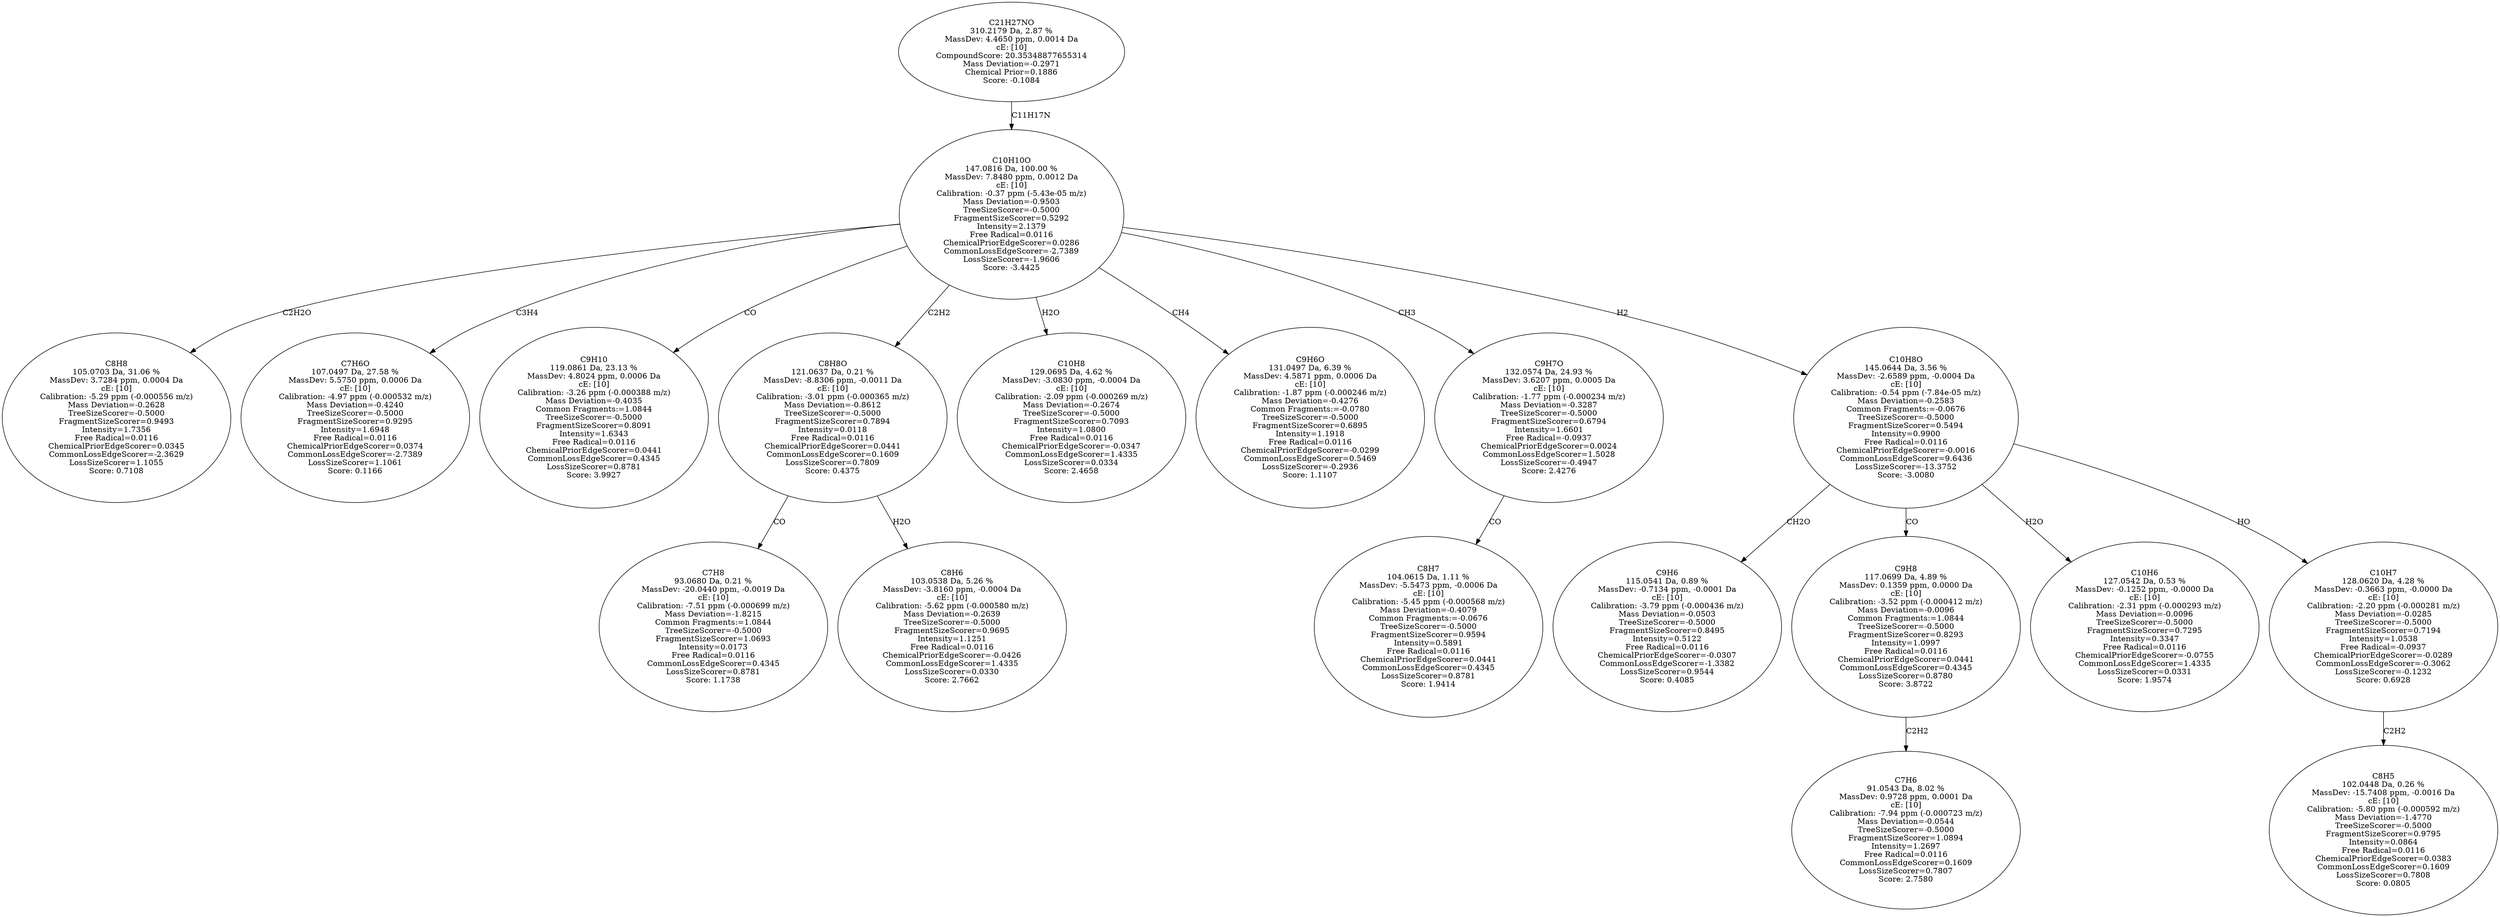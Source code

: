 strict digraph {
v1 [label="C8H8\n105.0703 Da, 31.06 %\nMassDev: 3.7284 ppm, 0.0004 Da\ncE: [10]\nCalibration: -5.29 ppm (-0.000556 m/z)\nMass Deviation=-0.2628\nTreeSizeScorer=-0.5000\nFragmentSizeScorer=0.9493\nIntensity=1.7356\nFree Radical=0.0116\nChemicalPriorEdgeScorer=0.0345\nCommonLossEdgeScorer=-2.3629\nLossSizeScorer=1.1055\nScore: 0.7108"];
v2 [label="C7H6O\n107.0497 Da, 27.58 %\nMassDev: 5.5750 ppm, 0.0006 Da\ncE: [10]\nCalibration: -4.97 ppm (-0.000532 m/z)\nMass Deviation=-0.4240\nTreeSizeScorer=-0.5000\nFragmentSizeScorer=0.9295\nIntensity=1.6948\nFree Radical=0.0116\nChemicalPriorEdgeScorer=0.0374\nCommonLossEdgeScorer=-2.7389\nLossSizeScorer=1.1061\nScore: 0.1166"];
v3 [label="C9H10\n119.0861 Da, 23.13 %\nMassDev: 4.8024 ppm, 0.0006 Da\ncE: [10]\nCalibration: -3.26 ppm (-0.000388 m/z)\nMass Deviation=-0.4035\nCommon Fragments:=1.0844\nTreeSizeScorer=-0.5000\nFragmentSizeScorer=0.8091\nIntensity=1.6343\nFree Radical=0.0116\nChemicalPriorEdgeScorer=0.0441\nCommonLossEdgeScorer=0.4345\nLossSizeScorer=0.8781\nScore: 3.9927"];
v4 [label="C7H8\n93.0680 Da, 0.21 %\nMassDev: -20.0440 ppm, -0.0019 Da\ncE: [10]\nCalibration: -7.51 ppm (-0.000699 m/z)\nMass Deviation=-1.8215\nCommon Fragments:=1.0844\nTreeSizeScorer=-0.5000\nFragmentSizeScorer=1.0693\nIntensity=0.0173\nFree Radical=0.0116\nCommonLossEdgeScorer=0.4345\nLossSizeScorer=0.8781\nScore: 1.1738"];
v5 [label="C8H6\n103.0538 Da, 5.26 %\nMassDev: -3.8160 ppm, -0.0004 Da\ncE: [10]\nCalibration: -5.62 ppm (-0.000580 m/z)\nMass Deviation=-0.2639\nTreeSizeScorer=-0.5000\nFragmentSizeScorer=0.9695\nIntensity=1.1251\nFree Radical=0.0116\nChemicalPriorEdgeScorer=-0.0426\nCommonLossEdgeScorer=1.4335\nLossSizeScorer=0.0330\nScore: 2.7662"];
v6 [label="C8H8O\n121.0637 Da, 0.21 %\nMassDev: -8.8306 ppm, -0.0011 Da\ncE: [10]\nCalibration: -3.01 ppm (-0.000365 m/z)\nMass Deviation=-0.8612\nTreeSizeScorer=-0.5000\nFragmentSizeScorer=0.7894\nIntensity=0.0118\nFree Radical=0.0116\nChemicalPriorEdgeScorer=0.0441\nCommonLossEdgeScorer=0.1609\nLossSizeScorer=0.7809\nScore: 0.4375"];
v7 [label="C10H8\n129.0695 Da, 4.62 %\nMassDev: -3.0830 ppm, -0.0004 Da\ncE: [10]\nCalibration: -2.09 ppm (-0.000269 m/z)\nMass Deviation=-0.2674\nTreeSizeScorer=-0.5000\nFragmentSizeScorer=0.7093\nIntensity=1.0800\nFree Radical=0.0116\nChemicalPriorEdgeScorer=-0.0347\nCommonLossEdgeScorer=1.4335\nLossSizeScorer=0.0334\nScore: 2.4658"];
v8 [label="C9H6O\n131.0497 Da, 6.39 %\nMassDev: 4.5871 ppm, 0.0006 Da\ncE: [10]\nCalibration: -1.87 ppm (-0.000246 m/z)\nMass Deviation=-0.4276\nCommon Fragments:=-0.0780\nTreeSizeScorer=-0.5000\nFragmentSizeScorer=0.6895\nIntensity=1.1918\nFree Radical=0.0116\nChemicalPriorEdgeScorer=-0.0299\nCommonLossEdgeScorer=0.5469\nLossSizeScorer=-0.2936\nScore: 1.1107"];
v9 [label="C8H7\n104.0615 Da, 1.11 %\nMassDev: -5.5473 ppm, -0.0006 Da\ncE: [10]\nCalibration: -5.45 ppm (-0.000568 m/z)\nMass Deviation=-0.4079\nCommon Fragments:=-0.0676\nTreeSizeScorer=-0.5000\nFragmentSizeScorer=0.9594\nIntensity=0.5891\nFree Radical=0.0116\nChemicalPriorEdgeScorer=0.0441\nCommonLossEdgeScorer=0.4345\nLossSizeScorer=0.8781\nScore: 1.9414"];
v10 [label="C9H7O\n132.0574 Da, 24.93 %\nMassDev: 3.6207 ppm, 0.0005 Da\ncE: [10]\nCalibration: -1.77 ppm (-0.000234 m/z)\nMass Deviation=-0.3287\nTreeSizeScorer=-0.5000\nFragmentSizeScorer=0.6794\nIntensity=1.6601\nFree Radical=-0.0937\nChemicalPriorEdgeScorer=0.0024\nCommonLossEdgeScorer=1.5028\nLossSizeScorer=-0.4947\nScore: 2.4276"];
v11 [label="C9H6\n115.0541 Da, 0.89 %\nMassDev: -0.7134 ppm, -0.0001 Da\ncE: [10]\nCalibration: -3.79 ppm (-0.000436 m/z)\nMass Deviation=-0.0503\nTreeSizeScorer=-0.5000\nFragmentSizeScorer=0.8495\nIntensity=0.5122\nFree Radical=0.0116\nChemicalPriorEdgeScorer=-0.0307\nCommonLossEdgeScorer=-1.3382\nLossSizeScorer=0.9544\nScore: 0.4085"];
v12 [label="C7H6\n91.0543 Da, 8.02 %\nMassDev: 0.9728 ppm, 0.0001 Da\ncE: [10]\nCalibration: -7.94 ppm (-0.000723 m/z)\nMass Deviation=-0.0544\nTreeSizeScorer=-0.5000\nFragmentSizeScorer=1.0894\nIntensity=1.2697\nFree Radical=0.0116\nCommonLossEdgeScorer=0.1609\nLossSizeScorer=0.7807\nScore: 2.7580"];
v13 [label="C9H8\n117.0699 Da, 4.89 %\nMassDev: 0.1359 ppm, 0.0000 Da\ncE: [10]\nCalibration: -3.52 ppm (-0.000412 m/z)\nMass Deviation=-0.0096\nCommon Fragments:=1.0844\nTreeSizeScorer=-0.5000\nFragmentSizeScorer=0.8293\nIntensity=1.0997\nFree Radical=0.0116\nChemicalPriorEdgeScorer=0.0441\nCommonLossEdgeScorer=0.4345\nLossSizeScorer=0.8780\nScore: 3.8722"];
v14 [label="C10H6\n127.0542 Da, 0.53 %\nMassDev: -0.1252 ppm, -0.0000 Da\ncE: [10]\nCalibration: -2.31 ppm (-0.000293 m/z)\nMass Deviation=-0.0096\nTreeSizeScorer=-0.5000\nFragmentSizeScorer=0.7295\nIntensity=0.3347\nFree Radical=0.0116\nChemicalPriorEdgeScorer=-0.0755\nCommonLossEdgeScorer=1.4335\nLossSizeScorer=0.0331\nScore: 1.9574"];
v15 [label="C8H5\n102.0448 Da, 0.26 %\nMassDev: -15.7408 ppm, -0.0016 Da\ncE: [10]\nCalibration: -5.80 ppm (-0.000592 m/z)\nMass Deviation=-1.4770\nTreeSizeScorer=-0.5000\nFragmentSizeScorer=0.9795\nIntensity=0.0864\nFree Radical=0.0116\nChemicalPriorEdgeScorer=0.0383\nCommonLossEdgeScorer=0.1609\nLossSizeScorer=0.7808\nScore: 0.0805"];
v16 [label="C10H7\n128.0620 Da, 4.28 %\nMassDev: -0.3663 ppm, -0.0000 Da\ncE: [10]\nCalibration: -2.20 ppm (-0.000281 m/z)\nMass Deviation=-0.0285\nTreeSizeScorer=-0.5000\nFragmentSizeScorer=0.7194\nIntensity=1.0538\nFree Radical=-0.0937\nChemicalPriorEdgeScorer=-0.0289\nCommonLossEdgeScorer=-0.3062\nLossSizeScorer=-0.1232\nScore: 0.6928"];
v17 [label="C10H8O\n145.0644 Da, 3.56 %\nMassDev: -2.6589 ppm, -0.0004 Da\ncE: [10]\nCalibration: -0.54 ppm (-7.84e-05 m/z)\nMass Deviation=-0.2583\nCommon Fragments:=-0.0676\nTreeSizeScorer=-0.5000\nFragmentSizeScorer=0.5494\nIntensity=0.9900\nFree Radical=0.0116\nChemicalPriorEdgeScorer=-0.0016\nCommonLossEdgeScorer=9.6436\nLossSizeScorer=-13.3752\nScore: -3.0080"];
v18 [label="C10H10O\n147.0816 Da, 100.00 %\nMassDev: 7.8480 ppm, 0.0012 Da\ncE: [10]\nCalibration: -0.37 ppm (-5.43e-05 m/z)\nMass Deviation=-0.9503\nTreeSizeScorer=-0.5000\nFragmentSizeScorer=0.5292\nIntensity=2.1379\nFree Radical=0.0116\nChemicalPriorEdgeScorer=0.0286\nCommonLossEdgeScorer=-2.7389\nLossSizeScorer=-1.9606\nScore: -3.4425"];
v19 [label="C21H27NO\n310.2179 Da, 2.87 %\nMassDev: 4.4650 ppm, 0.0014 Da\ncE: [10]\nCompoundScore: 20.35348877655314\nMass Deviation=-0.2971\nChemical Prior=0.1886\nScore: -0.1084"];
v18 -> v1 [label="C2H2O"];
v18 -> v2 [label="C3H4"];
v18 -> v3 [label="CO"];
v6 -> v4 [label="CO"];
v6 -> v5 [label="H2O"];
v18 -> v6 [label="C2H2"];
v18 -> v7 [label="H2O"];
v18 -> v8 [label="CH4"];
v10 -> v9 [label="CO"];
v18 -> v10 [label="CH3"];
v17 -> v11 [label="CH2O"];
v13 -> v12 [label="C2H2"];
v17 -> v13 [label="CO"];
v17 -> v14 [label="H2O"];
v16 -> v15 [label="C2H2"];
v17 -> v16 [label="HO"];
v18 -> v17 [label="H2"];
v19 -> v18 [label="C11H17N"];
}